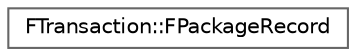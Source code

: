 digraph "Graphical Class Hierarchy"
{
 // INTERACTIVE_SVG=YES
 // LATEX_PDF_SIZE
  bgcolor="transparent";
  edge [fontname=Helvetica,fontsize=10,labelfontname=Helvetica,labelfontsize=10];
  node [fontname=Helvetica,fontsize=10,shape=box,height=0.2,width=0.4];
  rankdir="LR";
  Node0 [id="Node000000",label="FTransaction::FPackageRecord",height=0.2,width=0.4,color="grey40", fillcolor="white", style="filled",URL="$da/d3c/structFTransaction_1_1FPackageRecord.html",tooltip=" "];
}
